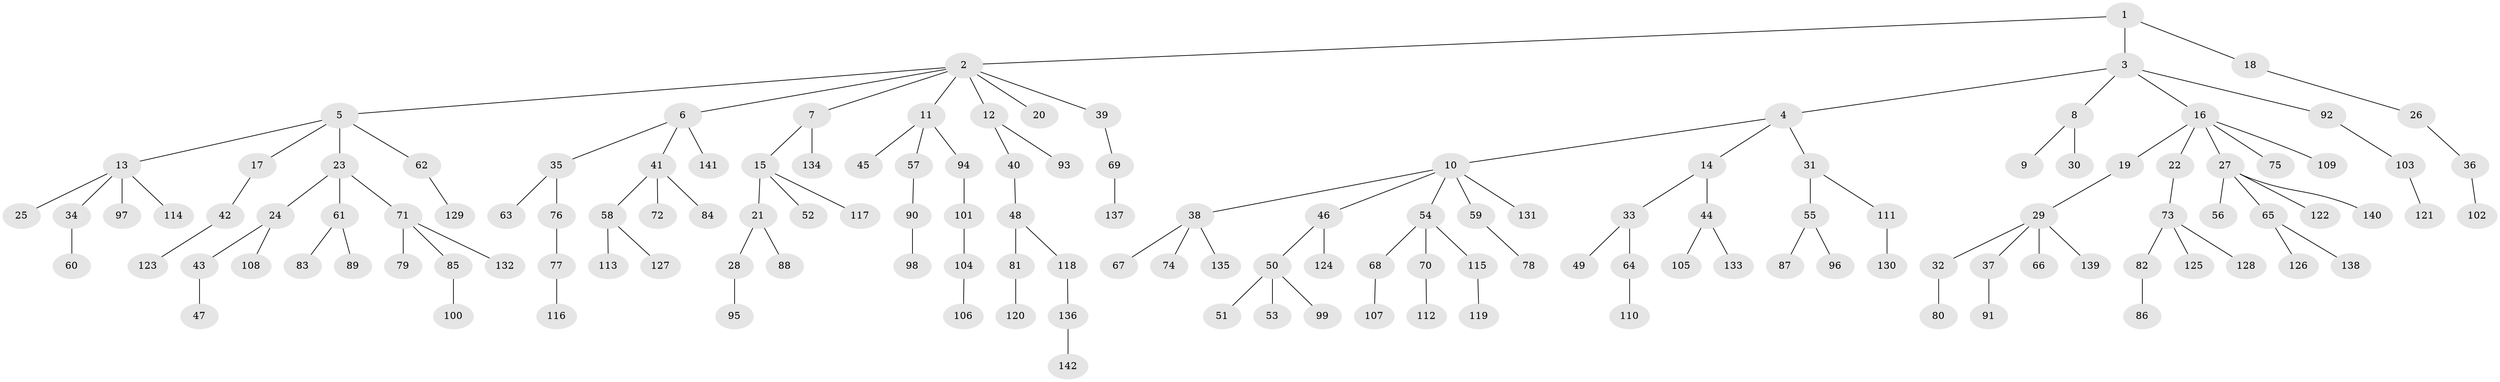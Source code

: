 // coarse degree distribution, {3: 0.11538461538461539, 11: 0.009615384615384616, 5: 0.038461538461538464, 2: 0.18269230769230768, 1: 0.5673076923076923, 6: 0.028846153846153848, 4: 0.057692307692307696}
// Generated by graph-tools (version 1.1) at 2025/42/03/06/25 10:42:06]
// undirected, 142 vertices, 141 edges
graph export_dot {
graph [start="1"]
  node [color=gray90,style=filled];
  1;
  2;
  3;
  4;
  5;
  6;
  7;
  8;
  9;
  10;
  11;
  12;
  13;
  14;
  15;
  16;
  17;
  18;
  19;
  20;
  21;
  22;
  23;
  24;
  25;
  26;
  27;
  28;
  29;
  30;
  31;
  32;
  33;
  34;
  35;
  36;
  37;
  38;
  39;
  40;
  41;
  42;
  43;
  44;
  45;
  46;
  47;
  48;
  49;
  50;
  51;
  52;
  53;
  54;
  55;
  56;
  57;
  58;
  59;
  60;
  61;
  62;
  63;
  64;
  65;
  66;
  67;
  68;
  69;
  70;
  71;
  72;
  73;
  74;
  75;
  76;
  77;
  78;
  79;
  80;
  81;
  82;
  83;
  84;
  85;
  86;
  87;
  88;
  89;
  90;
  91;
  92;
  93;
  94;
  95;
  96;
  97;
  98;
  99;
  100;
  101;
  102;
  103;
  104;
  105;
  106;
  107;
  108;
  109;
  110;
  111;
  112;
  113;
  114;
  115;
  116;
  117;
  118;
  119;
  120;
  121;
  122;
  123;
  124;
  125;
  126;
  127;
  128;
  129;
  130;
  131;
  132;
  133;
  134;
  135;
  136;
  137;
  138;
  139;
  140;
  141;
  142;
  1 -- 2;
  1 -- 3;
  1 -- 18;
  2 -- 5;
  2 -- 6;
  2 -- 7;
  2 -- 11;
  2 -- 12;
  2 -- 20;
  2 -- 39;
  3 -- 4;
  3 -- 8;
  3 -- 16;
  3 -- 92;
  4 -- 10;
  4 -- 14;
  4 -- 31;
  5 -- 13;
  5 -- 17;
  5 -- 23;
  5 -- 62;
  6 -- 35;
  6 -- 41;
  6 -- 141;
  7 -- 15;
  7 -- 134;
  8 -- 9;
  8 -- 30;
  10 -- 38;
  10 -- 46;
  10 -- 54;
  10 -- 59;
  10 -- 131;
  11 -- 45;
  11 -- 57;
  11 -- 94;
  12 -- 40;
  12 -- 93;
  13 -- 25;
  13 -- 34;
  13 -- 97;
  13 -- 114;
  14 -- 33;
  14 -- 44;
  15 -- 21;
  15 -- 52;
  15 -- 117;
  16 -- 19;
  16 -- 22;
  16 -- 27;
  16 -- 75;
  16 -- 109;
  17 -- 42;
  18 -- 26;
  19 -- 29;
  21 -- 28;
  21 -- 88;
  22 -- 73;
  23 -- 24;
  23 -- 61;
  23 -- 71;
  24 -- 43;
  24 -- 108;
  26 -- 36;
  27 -- 56;
  27 -- 65;
  27 -- 122;
  27 -- 140;
  28 -- 95;
  29 -- 32;
  29 -- 37;
  29 -- 66;
  29 -- 139;
  31 -- 55;
  31 -- 111;
  32 -- 80;
  33 -- 49;
  33 -- 64;
  34 -- 60;
  35 -- 63;
  35 -- 76;
  36 -- 102;
  37 -- 91;
  38 -- 67;
  38 -- 74;
  38 -- 135;
  39 -- 69;
  40 -- 48;
  41 -- 58;
  41 -- 72;
  41 -- 84;
  42 -- 123;
  43 -- 47;
  44 -- 105;
  44 -- 133;
  46 -- 50;
  46 -- 124;
  48 -- 81;
  48 -- 118;
  50 -- 51;
  50 -- 53;
  50 -- 99;
  54 -- 68;
  54 -- 70;
  54 -- 115;
  55 -- 87;
  55 -- 96;
  57 -- 90;
  58 -- 113;
  58 -- 127;
  59 -- 78;
  61 -- 83;
  61 -- 89;
  62 -- 129;
  64 -- 110;
  65 -- 126;
  65 -- 138;
  68 -- 107;
  69 -- 137;
  70 -- 112;
  71 -- 79;
  71 -- 85;
  71 -- 132;
  73 -- 82;
  73 -- 125;
  73 -- 128;
  76 -- 77;
  77 -- 116;
  81 -- 120;
  82 -- 86;
  85 -- 100;
  90 -- 98;
  92 -- 103;
  94 -- 101;
  101 -- 104;
  103 -- 121;
  104 -- 106;
  111 -- 130;
  115 -- 119;
  118 -- 136;
  136 -- 142;
}
